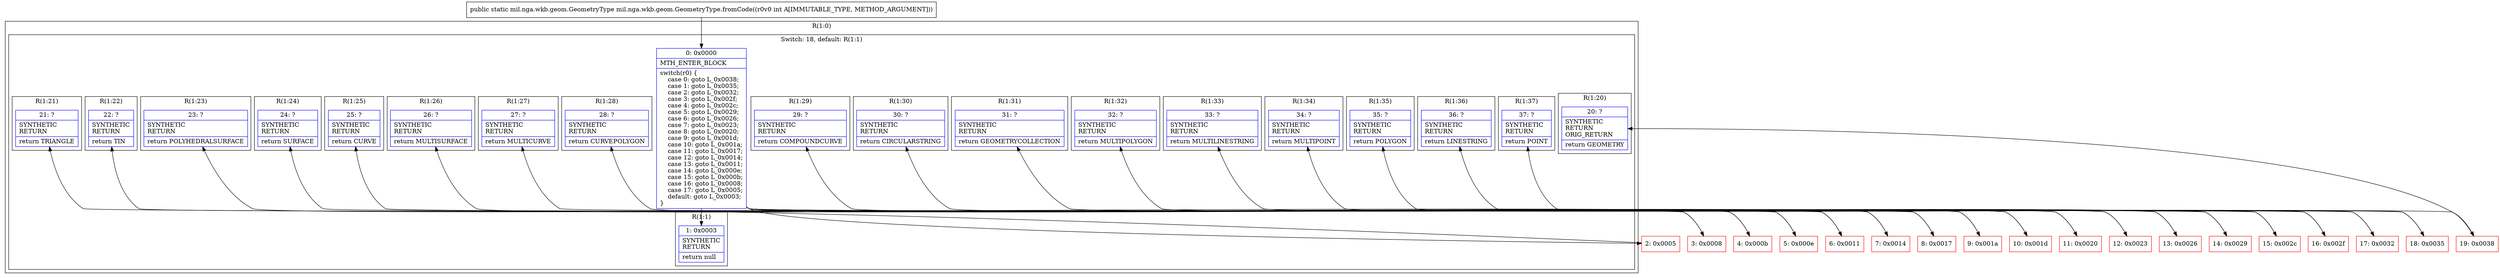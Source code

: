 digraph "CFG formil.nga.wkb.geom.GeometryType.fromCode(I)Lmil\/nga\/wkb\/geom\/GeometryType;" {
subgraph cluster_Region_1543674369 {
label = "R(1:0)";
node [shape=record,color=blue];
subgraph cluster_SwitchRegion_807758503 {
label = "Switch: 18, default: R(1:1)";
node [shape=record,color=blue];
Node_0 [shape=record,label="{0\:\ 0x0000|MTH_ENTER_BLOCK\l|switch(r0) \{\l    case 0: goto L_0x0038;\l    case 1: goto L_0x0035;\l    case 2: goto L_0x0032;\l    case 3: goto L_0x002f;\l    case 4: goto L_0x002c;\l    case 5: goto L_0x0029;\l    case 6: goto L_0x0026;\l    case 7: goto L_0x0023;\l    case 8: goto L_0x0020;\l    case 9: goto L_0x001d;\l    case 10: goto L_0x001a;\l    case 11: goto L_0x0017;\l    case 12: goto L_0x0014;\l    case 13: goto L_0x0011;\l    case 14: goto L_0x000e;\l    case 15: goto L_0x000b;\l    case 16: goto L_0x0008;\l    case 17: goto L_0x0005;\l    default: goto L_0x0003;\l\}\l}"];
subgraph cluster_Region_37903665 {
label = "R(1:20)";
node [shape=record,color=blue];
Node_20 [shape=record,label="{20\:\ ?|SYNTHETIC\lRETURN\lORIG_RETURN\l|return GEOMETRY\l}"];
}
subgraph cluster_Region_2112151875 {
label = "R(1:37)";
node [shape=record,color=blue];
Node_37 [shape=record,label="{37\:\ ?|SYNTHETIC\lRETURN\l|return POINT\l}"];
}
subgraph cluster_Region_905883244 {
label = "R(1:36)";
node [shape=record,color=blue];
Node_36 [shape=record,label="{36\:\ ?|SYNTHETIC\lRETURN\l|return LINESTRING\l}"];
}
subgraph cluster_Region_773167654 {
label = "R(1:35)";
node [shape=record,color=blue];
Node_35 [shape=record,label="{35\:\ ?|SYNTHETIC\lRETURN\l|return POLYGON\l}"];
}
subgraph cluster_Region_1043259648 {
label = "R(1:34)";
node [shape=record,color=blue];
Node_34 [shape=record,label="{34\:\ ?|SYNTHETIC\lRETURN\l|return MULTIPOINT\l}"];
}
subgraph cluster_Region_1687871871 {
label = "R(1:33)";
node [shape=record,color=blue];
Node_33 [shape=record,label="{33\:\ ?|SYNTHETIC\lRETURN\l|return MULTILINESTRING\l}"];
}
subgraph cluster_Region_609730126 {
label = "R(1:32)";
node [shape=record,color=blue];
Node_32 [shape=record,label="{32\:\ ?|SYNTHETIC\lRETURN\l|return MULTIPOLYGON\l}"];
}
subgraph cluster_Region_638698568 {
label = "R(1:31)";
node [shape=record,color=blue];
Node_31 [shape=record,label="{31\:\ ?|SYNTHETIC\lRETURN\l|return GEOMETRYCOLLECTION\l}"];
}
subgraph cluster_Region_1878919019 {
label = "R(1:30)";
node [shape=record,color=blue];
Node_30 [shape=record,label="{30\:\ ?|SYNTHETIC\lRETURN\l|return CIRCULARSTRING\l}"];
}
subgraph cluster_Region_1549570802 {
label = "R(1:29)";
node [shape=record,color=blue];
Node_29 [shape=record,label="{29\:\ ?|SYNTHETIC\lRETURN\l|return COMPOUNDCURVE\l}"];
}
subgraph cluster_Region_1172366073 {
label = "R(1:28)";
node [shape=record,color=blue];
Node_28 [shape=record,label="{28\:\ ?|SYNTHETIC\lRETURN\l|return CURVEPOLYGON\l}"];
}
subgraph cluster_Region_1836797321 {
label = "R(1:27)";
node [shape=record,color=blue];
Node_27 [shape=record,label="{27\:\ ?|SYNTHETIC\lRETURN\l|return MULTICURVE\l}"];
}
subgraph cluster_Region_1923209746 {
label = "R(1:26)";
node [shape=record,color=blue];
Node_26 [shape=record,label="{26\:\ ?|SYNTHETIC\lRETURN\l|return MULTISURFACE\l}"];
}
subgraph cluster_Region_1246895542 {
label = "R(1:25)";
node [shape=record,color=blue];
Node_25 [shape=record,label="{25\:\ ?|SYNTHETIC\lRETURN\l|return CURVE\l}"];
}
subgraph cluster_Region_141019439 {
label = "R(1:24)";
node [shape=record,color=blue];
Node_24 [shape=record,label="{24\:\ ?|SYNTHETIC\lRETURN\l|return SURFACE\l}"];
}
subgraph cluster_Region_1070058159 {
label = "R(1:23)";
node [shape=record,color=blue];
Node_23 [shape=record,label="{23\:\ ?|SYNTHETIC\lRETURN\l|return POLYHEDRALSURFACE\l}"];
}
subgraph cluster_Region_1137374735 {
label = "R(1:22)";
node [shape=record,color=blue];
Node_22 [shape=record,label="{22\:\ ?|SYNTHETIC\lRETURN\l|return TIN\l}"];
}
subgraph cluster_Region_430959725 {
label = "R(1:21)";
node [shape=record,color=blue];
Node_21 [shape=record,label="{21\:\ ?|SYNTHETIC\lRETURN\l|return TRIANGLE\l}"];
}
subgraph cluster_Region_792158406 {
label = "R(1:1)";
node [shape=record,color=blue];
Node_1 [shape=record,label="{1\:\ 0x0003|SYNTHETIC\lRETURN\l|return null\l}"];
}
}
}
Node_2 [shape=record,color=red,label="{2\:\ 0x0005}"];
Node_3 [shape=record,color=red,label="{3\:\ 0x0008}"];
Node_4 [shape=record,color=red,label="{4\:\ 0x000b}"];
Node_5 [shape=record,color=red,label="{5\:\ 0x000e}"];
Node_6 [shape=record,color=red,label="{6\:\ 0x0011}"];
Node_7 [shape=record,color=red,label="{7\:\ 0x0014}"];
Node_8 [shape=record,color=red,label="{8\:\ 0x0017}"];
Node_9 [shape=record,color=red,label="{9\:\ 0x001a}"];
Node_10 [shape=record,color=red,label="{10\:\ 0x001d}"];
Node_11 [shape=record,color=red,label="{11\:\ 0x0020}"];
Node_12 [shape=record,color=red,label="{12\:\ 0x0023}"];
Node_13 [shape=record,color=red,label="{13\:\ 0x0026}"];
Node_14 [shape=record,color=red,label="{14\:\ 0x0029}"];
Node_15 [shape=record,color=red,label="{15\:\ 0x002c}"];
Node_16 [shape=record,color=red,label="{16\:\ 0x002f}"];
Node_17 [shape=record,color=red,label="{17\:\ 0x0032}"];
Node_18 [shape=record,color=red,label="{18\:\ 0x0035}"];
Node_19 [shape=record,color=red,label="{19\:\ 0x0038}"];
MethodNode[shape=record,label="{public static mil.nga.wkb.geom.GeometryType mil.nga.wkb.geom.GeometryType.fromCode((r0v0 int A[IMMUTABLE_TYPE, METHOD_ARGUMENT])) }"];
MethodNode -> Node_0;
Node_0 -> Node_1;
Node_0 -> Node_2;
Node_0 -> Node_3;
Node_0 -> Node_4;
Node_0 -> Node_5;
Node_0 -> Node_6;
Node_0 -> Node_7;
Node_0 -> Node_8;
Node_0 -> Node_9;
Node_0 -> Node_10;
Node_0 -> Node_11;
Node_0 -> Node_12;
Node_0 -> Node_13;
Node_0 -> Node_14;
Node_0 -> Node_15;
Node_0 -> Node_16;
Node_0 -> Node_17;
Node_0 -> Node_18;
Node_0 -> Node_19;
Node_2 -> Node_21;
Node_3 -> Node_22;
Node_4 -> Node_23;
Node_5 -> Node_24;
Node_6 -> Node_25;
Node_7 -> Node_26;
Node_8 -> Node_27;
Node_9 -> Node_28;
Node_10 -> Node_29;
Node_11 -> Node_30;
Node_12 -> Node_31;
Node_13 -> Node_32;
Node_14 -> Node_33;
Node_15 -> Node_34;
Node_16 -> Node_35;
Node_17 -> Node_36;
Node_18 -> Node_37;
Node_19 -> Node_20;
}

